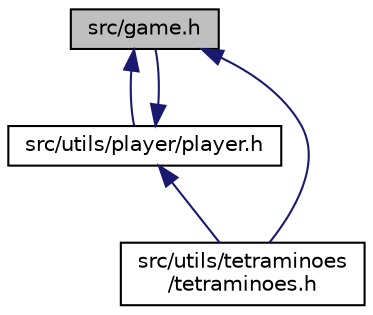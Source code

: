 digraph "src/game.h"
{
 // LATEX_PDF_SIZE
  edge [fontname="Helvetica",fontsize="10",labelfontname="Helvetica",labelfontsize="10"];
  node [fontname="Helvetica",fontsize="10",shape=record];
  Node1 [label="src/game.h",height=0.2,width=0.4,color="black", fillcolor="grey75", style="filled", fontcolor="black",tooltip="Libreria per la gestione del gioco X-Tetris."];
  Node1 -> Node2 [dir="back",color="midnightblue",fontsize="10",style="solid",fontname="Helvetica"];
  Node2 [label="src/utils/player/player.h",height=0.2,width=0.4,color="black", fillcolor="white", style="filled",URL="$player_8h.html",tooltip="Libreria per la gestione dei giocatori."];
  Node2 -> Node1 [dir="back",color="midnightblue",fontsize="10",style="solid",fontname="Helvetica"];
  Node2 -> Node3 [dir="back",color="midnightblue",fontsize="10",style="solid",fontname="Helvetica"];
  Node3 [label="src/utils/tetraminoes\l/tetraminoes.h",height=0.2,width=0.4,color="black", fillcolor="white", style="filled",URL="$tetraminoes_8h.html",tooltip="Libreria per la gestione dei tetramini (movimenti, rotazione, ecc)."];
  Node1 -> Node3 [dir="back",color="midnightblue",fontsize="10",style="solid",fontname="Helvetica"];
}
